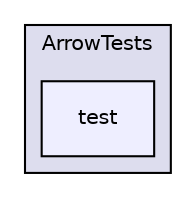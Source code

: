 digraph "/home/travis/build/AliceO2Group/AliceO2/Framework/ArrowTests/test" {
  bgcolor=transparent;
  compound=true
  node [ fontsize="10", fontname="Helvetica"];
  edge [ labelfontsize="10", labelfontname="Helvetica"];
  subgraph clusterdir_b315c7ac2f7d253010ed820f5520e66b {
    graph [ bgcolor="#ddddee", pencolor="black", label="ArrowTests" fontname="Helvetica", fontsize="10", URL="dir_b315c7ac2f7d253010ed820f5520e66b.html"]
  dir_072f9a0ba1b981feec1c5100395970c6 [shape=box, label="test", style="filled", fillcolor="#eeeeff", pencolor="black", URL="dir_072f9a0ba1b981feec1c5100395970c6.html"];
  }
}
